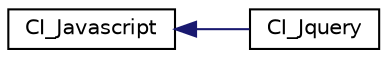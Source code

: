 digraph "Graphical Class Hierarchy"
{
 // LATEX_PDF_SIZE
  edge [fontname="Helvetica",fontsize="10",labelfontname="Helvetica",labelfontsize="10"];
  node [fontname="Helvetica",fontsize="10",shape=record];
  rankdir="LR";
  Node0 [label="CI_Javascript",height=0.2,width=0.4,color="black", fillcolor="white", style="filled",URL="$class_c_i___javascript.html",tooltip=" "];
  Node0 -> Node1 [dir="back",color="midnightblue",fontsize="10",style="solid",fontname="Helvetica"];
  Node1 [label="CI_Jquery",height=0.2,width=0.4,color="black", fillcolor="white", style="filled",URL="$class_c_i___jquery.html",tooltip=" "];
}
